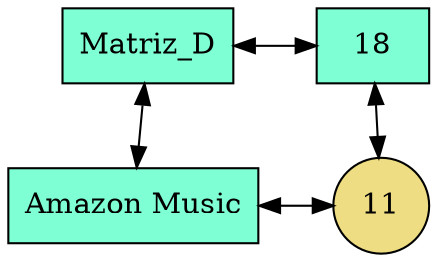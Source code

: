 digraph {
rankdir = BT;
node [shape=rectangle style=filled];
graph[ nodesep = 0.5];
{ rank=same; nodoMatriz_D; nodo18;}
 { rank=same; nodoAmazon_Music; nodo18Amazon_Music;}
 nodoMatriz_D [label="Matriz_D" fillcolor=aquamarine]
nodo18 [label="18" fillcolor=aquamarine]
nodoMatriz_D->nodo18 [dir=both]
nodoAmazon_Music [label="Amazon Music" fillcolor=aquamarine]
nodoAmazon_Music->nodoMatriz_D [dir=both]
nodo18Amazon_Music [label="11" shape=circle fillcolor=lightgoldenrod]
nodo18Amazon_Music->nodo18 [dir=both]
nodoAmazon_Music->nodo18Amazon_Music [constraint=false; dir=both]
{ rank=same; nodoMatriz_D; nodo18; }
 }
